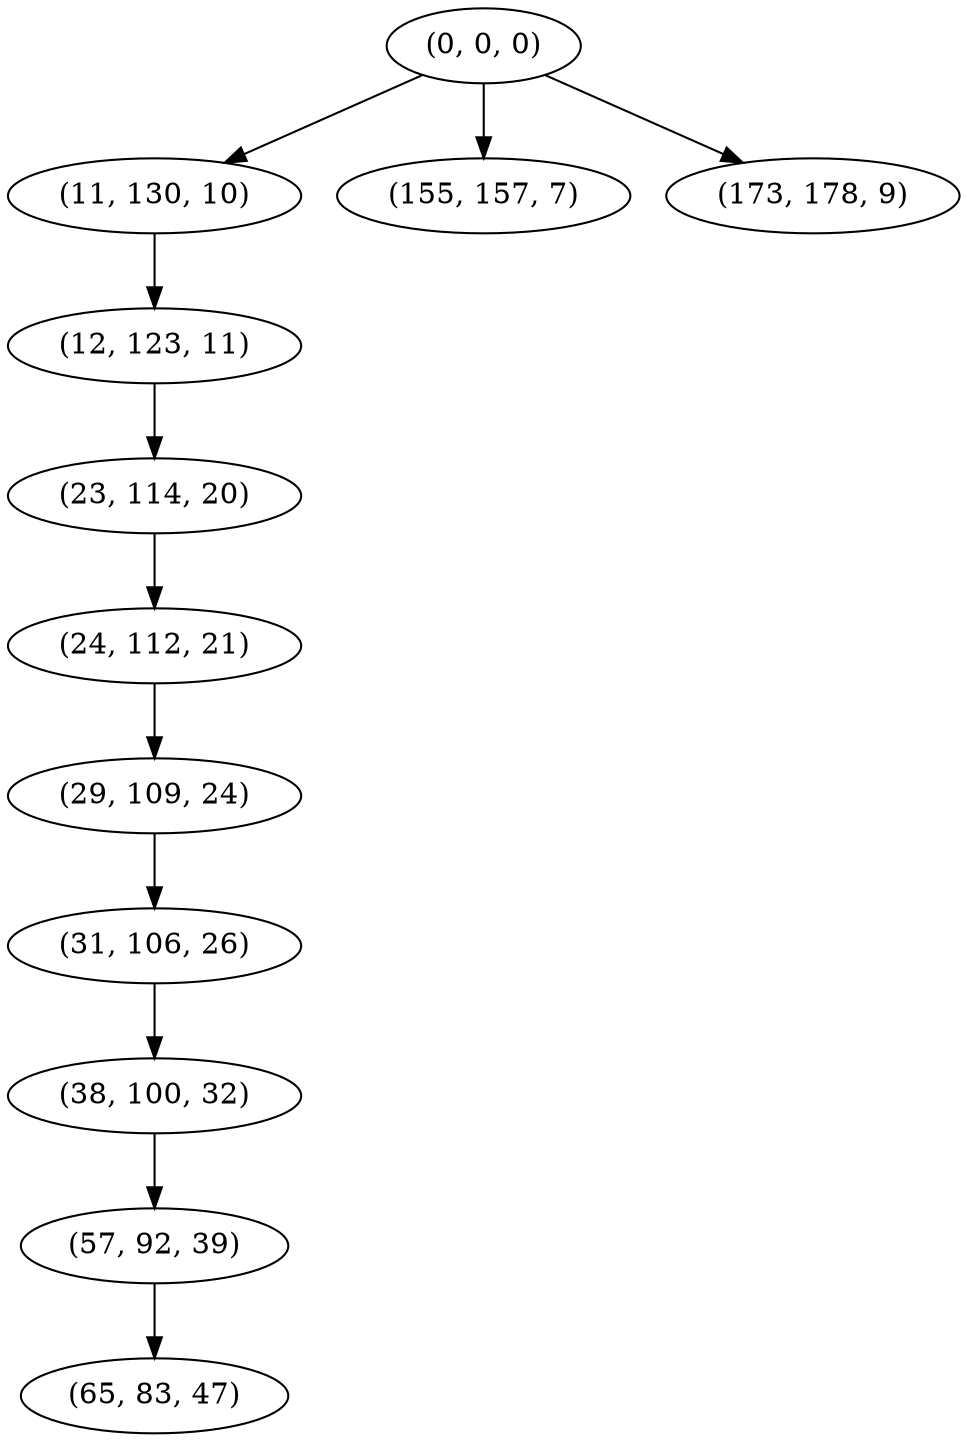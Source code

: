 digraph tree {
    "(0, 0, 0)";
    "(11, 130, 10)";
    "(12, 123, 11)";
    "(23, 114, 20)";
    "(24, 112, 21)";
    "(29, 109, 24)";
    "(31, 106, 26)";
    "(38, 100, 32)";
    "(57, 92, 39)";
    "(65, 83, 47)";
    "(155, 157, 7)";
    "(173, 178, 9)";
    "(0, 0, 0)" -> "(11, 130, 10)";
    "(0, 0, 0)" -> "(155, 157, 7)";
    "(0, 0, 0)" -> "(173, 178, 9)";
    "(11, 130, 10)" -> "(12, 123, 11)";
    "(12, 123, 11)" -> "(23, 114, 20)";
    "(23, 114, 20)" -> "(24, 112, 21)";
    "(24, 112, 21)" -> "(29, 109, 24)";
    "(29, 109, 24)" -> "(31, 106, 26)";
    "(31, 106, 26)" -> "(38, 100, 32)";
    "(38, 100, 32)" -> "(57, 92, 39)";
    "(57, 92, 39)" -> "(65, 83, 47)";
}
